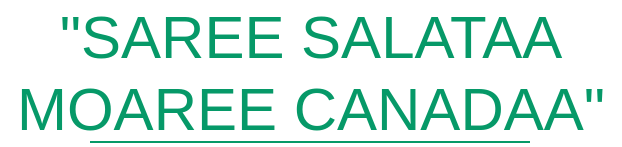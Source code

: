<mxfile version="17.4.6" type="github">
  <diagram id="4_rb_8KrEd8N09CNTe5s" name="Page-1">
    <mxGraphModel dx="683" dy="739" grid="1" gridSize="10" guides="1" tooltips="1" connect="1" arrows="1" fold="1" page="1" pageScale="1" pageWidth="850" pageHeight="1100" math="0" shadow="0">
      <root>
        <mxCell id="0" />
        <mxCell id="1" parent="0" />
        <mxCell id="Tn5O8Kt6h-MCD8cya_ia-1" value="&lt;font style=&quot;font-size: 30px&quot; color=&quot;#069968&quot;&gt;&quot;SAREE SALATAA&lt;br&gt;MOAREE CANADAA&quot;&lt;/font&gt;" style="text;html=1;align=center;verticalAlign=middle;resizable=0;points=[];autosize=1;strokeColor=none;fillColor=none;" vertex="1" parent="1">
          <mxGeometry x="200" y="150" width="310" height="50" as="geometry" />
        </mxCell>
        <mxCell id="Tn5O8Kt6h-MCD8cya_ia-2" value="" style="endArrow=none;html=1;rounded=0;fontSize=30;fontColor=#069968;strokeColor=#069968;" edge="1" parent="1">
          <mxGeometry width="50" height="50" relative="1" as="geometry">
            <mxPoint x="245" y="210" as="sourcePoint" />
            <mxPoint x="465" y="210" as="targetPoint" />
          </mxGeometry>
        </mxCell>
      </root>
    </mxGraphModel>
  </diagram>
</mxfile>
